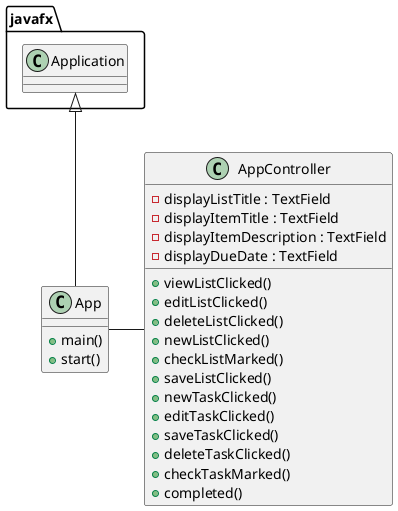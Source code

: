 /*
 *  UCF COP3330 Summer 2021 Assignment 4 Solution
 *  Copyright 2021 Michael Hickey
 */

@startuml
'https://plantuml.com/class-diagram

class App {
    + main()
    + start()
}

class AppController {
    - displayListTitle : TextField
    - displayItemTitle : TextField
    - displayItemDescription : TextField
    - displayDueDate : TextField

    + viewListClicked()
    + editListClicked()
    + deleteListClicked()
    + newListClicked()
    + checkListMarked()
    + saveListClicked()
    + newTaskClicked()
    + editTaskClicked()
    + saveTaskClicked()
    + deleteTaskClicked()
    + checkTaskMarked()
    + completed()
}

javafx.Application <|-- App
App - AppController

@enduml